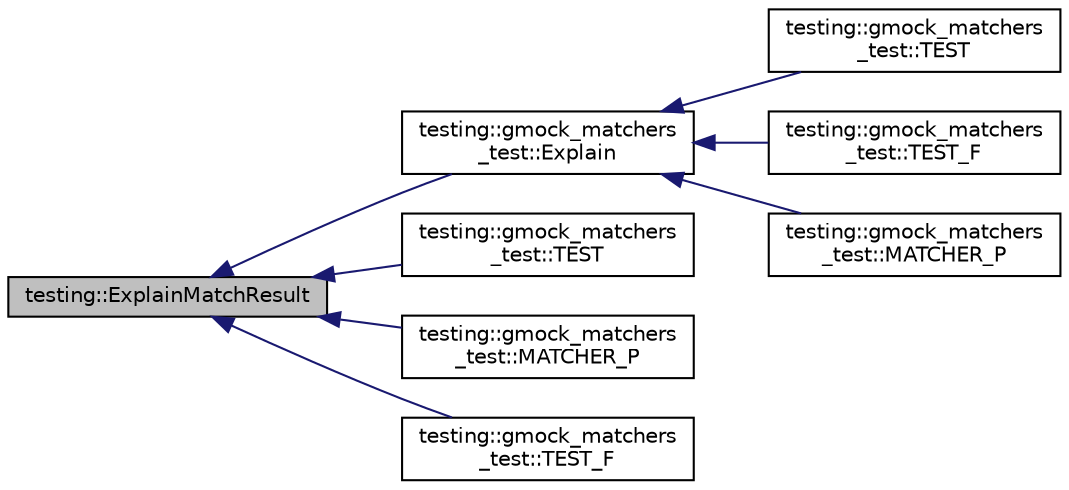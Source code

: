 digraph "testing::ExplainMatchResult"
{
  edge [fontname="Helvetica",fontsize="10",labelfontname="Helvetica",labelfontsize="10"];
  node [fontname="Helvetica",fontsize="10",shape=record];
  rankdir="LR";
  Node571 [label="testing::ExplainMatchResult",height=0.2,width=0.4,color="black", fillcolor="grey75", style="filled", fontcolor="black"];
  Node571 -> Node572 [dir="back",color="midnightblue",fontsize="10",style="solid",fontname="Helvetica"];
  Node572 [label="testing::gmock_matchers\l_test::Explain",height=0.2,width=0.4,color="black", fillcolor="white", style="filled",URL="$d5/de1/namespacetesting_1_1gmock__matchers__test.html#a54e38d7df891801181af4c2acc38c3d5"];
  Node572 -> Node573 [dir="back",color="midnightblue",fontsize="10",style="solid",fontname="Helvetica"];
  Node573 [label="testing::gmock_matchers\l_test::TEST",height=0.2,width=0.4,color="black", fillcolor="white", style="filled",URL="$d5/de1/namespacetesting_1_1gmock__matchers__test.html#ad212c5ac3ef7a102a6b1712e40e06a1e"];
  Node572 -> Node574 [dir="back",color="midnightblue",fontsize="10",style="solid",fontname="Helvetica"];
  Node574 [label="testing::gmock_matchers\l_test::TEST_F",height=0.2,width=0.4,color="black", fillcolor="white", style="filled",URL="$d5/de1/namespacetesting_1_1gmock__matchers__test.html#a4250d3de38128f3452a0a9e93173bdb4"];
  Node572 -> Node575 [dir="back",color="midnightblue",fontsize="10",style="solid",fontname="Helvetica"];
  Node575 [label="testing::gmock_matchers\l_test::MATCHER_P",height=0.2,width=0.4,color="black", fillcolor="white", style="filled",URL="$d5/de1/namespacetesting_1_1gmock__matchers__test.html#a3d3f285bba1766bf9daf840a16e79924"];
  Node571 -> Node576 [dir="back",color="midnightblue",fontsize="10",style="solid",fontname="Helvetica"];
  Node576 [label="testing::gmock_matchers\l_test::TEST",height=0.2,width=0.4,color="black", fillcolor="white", style="filled",URL="$d5/de1/namespacetesting_1_1gmock__matchers__test.html#a985e2bc1546b67de764d759de111e8e9"];
  Node571 -> Node577 [dir="back",color="midnightblue",fontsize="10",style="solid",fontname="Helvetica"];
  Node577 [label="testing::gmock_matchers\l_test::MATCHER_P",height=0.2,width=0.4,color="black", fillcolor="white", style="filled",URL="$d5/de1/namespacetesting_1_1gmock__matchers__test.html#ab4f04d3b75ca92e4f5fd711b9f2a514a"];
  Node571 -> Node578 [dir="back",color="midnightblue",fontsize="10",style="solid",fontname="Helvetica"];
  Node578 [label="testing::gmock_matchers\l_test::TEST_F",height=0.2,width=0.4,color="black", fillcolor="white", style="filled",URL="$d5/de1/namespacetesting_1_1gmock__matchers__test.html#a177c3db59da001df2441deb1ddb083af"];
}
